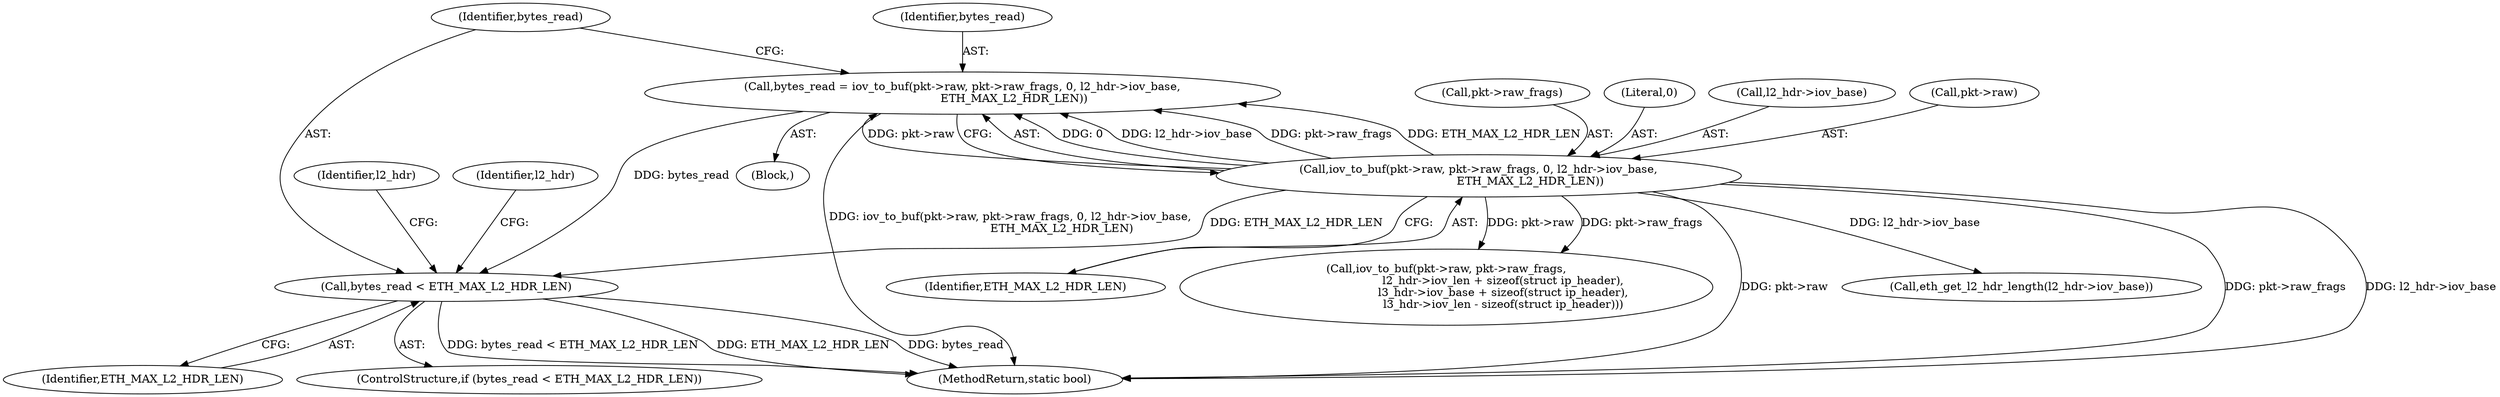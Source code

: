 digraph "0_qemu_a7278b36fcab9af469563bd7b9dadebe2ae25e48_0@API" {
"1000127" [label="(Call,bytes_read = iov_to_buf(pkt->raw, pkt->raw_frags, 0, l2_hdr->iov_base,\n                             ETH_MAX_L2_HDR_LEN))"];
"1000129" [label="(Call,iov_to_buf(pkt->raw, pkt->raw_frags, 0, l2_hdr->iov_base,\n                             ETH_MAX_L2_HDR_LEN))"];
"1000142" [label="(Call,bytes_read < ETH_MAX_L2_HDR_LEN)"];
"1000133" [label="(Call,pkt->raw_frags)"];
"1000148" [label="(Identifier,l2_hdr)"];
"1000128" [label="(Identifier,bytes_read)"];
"1000144" [label="(Identifier,ETH_MAX_L2_HDR_LEN)"];
"1000157" [label="(Identifier,l2_hdr)"];
"1000127" [label="(Call,bytes_read = iov_to_buf(pkt->raw, pkt->raw_frags, 0, l2_hdr->iov_base,\n                             ETH_MAX_L2_HDR_LEN))"];
"1000142" [label="(Call,bytes_read < ETH_MAX_L2_HDR_LEN)"];
"1000141" [label="(ControlStructure,if (bytes_read < ETH_MAX_L2_HDR_LEN))"];
"1000143" [label="(Identifier,bytes_read)"];
"1000136" [label="(Literal,0)"];
"1000103" [label="(Block,)"];
"1000137" [label="(Call,l2_hdr->iov_base)"];
"1000159" [label="(Call,eth_get_l2_hdr_length(l2_hdr->iov_base))"];
"1000130" [label="(Call,pkt->raw)"];
"1000312" [label="(MethodReturn,static bool)"];
"1000140" [label="(Identifier,ETH_MAX_L2_HDR_LEN)"];
"1000129" [label="(Call,iov_to_buf(pkt->raw, pkt->raw_frags, 0, l2_hdr->iov_base,\n                             ETH_MAX_L2_HDR_LEN))"];
"1000193" [label="(Call,iov_to_buf(pkt->raw, pkt->raw_frags,\n                                l2_hdr->iov_len + sizeof(struct ip_header),\n                                l3_hdr->iov_base + sizeof(struct ip_header),\n                                l3_hdr->iov_len - sizeof(struct ip_header)))"];
"1000127" -> "1000103"  [label="AST: "];
"1000127" -> "1000129"  [label="CFG: "];
"1000128" -> "1000127"  [label="AST: "];
"1000129" -> "1000127"  [label="AST: "];
"1000143" -> "1000127"  [label="CFG: "];
"1000127" -> "1000312"  [label="DDG: iov_to_buf(pkt->raw, pkt->raw_frags, 0, l2_hdr->iov_base,\n                             ETH_MAX_L2_HDR_LEN)"];
"1000129" -> "1000127"  [label="DDG: 0"];
"1000129" -> "1000127"  [label="DDG: l2_hdr->iov_base"];
"1000129" -> "1000127"  [label="DDG: pkt->raw_frags"];
"1000129" -> "1000127"  [label="DDG: ETH_MAX_L2_HDR_LEN"];
"1000129" -> "1000127"  [label="DDG: pkt->raw"];
"1000127" -> "1000142"  [label="DDG: bytes_read"];
"1000129" -> "1000140"  [label="CFG: "];
"1000130" -> "1000129"  [label="AST: "];
"1000133" -> "1000129"  [label="AST: "];
"1000136" -> "1000129"  [label="AST: "];
"1000137" -> "1000129"  [label="AST: "];
"1000140" -> "1000129"  [label="AST: "];
"1000129" -> "1000312"  [label="DDG: pkt->raw"];
"1000129" -> "1000312"  [label="DDG: pkt->raw_frags"];
"1000129" -> "1000312"  [label="DDG: l2_hdr->iov_base"];
"1000129" -> "1000142"  [label="DDG: ETH_MAX_L2_HDR_LEN"];
"1000129" -> "1000159"  [label="DDG: l2_hdr->iov_base"];
"1000129" -> "1000193"  [label="DDG: pkt->raw"];
"1000129" -> "1000193"  [label="DDG: pkt->raw_frags"];
"1000142" -> "1000141"  [label="AST: "];
"1000142" -> "1000144"  [label="CFG: "];
"1000143" -> "1000142"  [label="AST: "];
"1000144" -> "1000142"  [label="AST: "];
"1000148" -> "1000142"  [label="CFG: "];
"1000157" -> "1000142"  [label="CFG: "];
"1000142" -> "1000312"  [label="DDG: bytes_read < ETH_MAX_L2_HDR_LEN"];
"1000142" -> "1000312"  [label="DDG: ETH_MAX_L2_HDR_LEN"];
"1000142" -> "1000312"  [label="DDG: bytes_read"];
}
